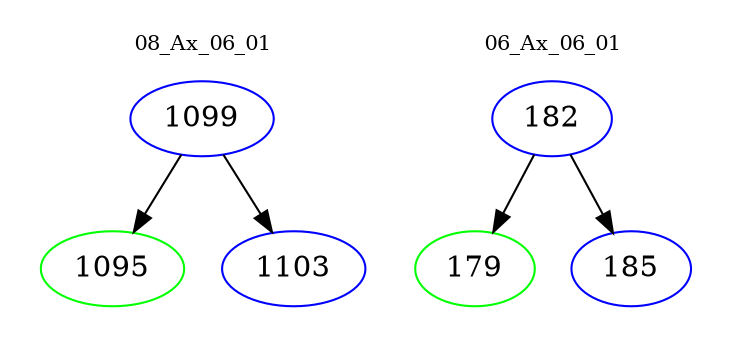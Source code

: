 digraph{
subgraph cluster_0 {
color = white
label = "08_Ax_06_01";
fontsize=10;
T0_1099 [label="1099", color="blue"]
T0_1099 -> T0_1095 [color="black"]
T0_1095 [label="1095", color="green"]
T0_1099 -> T0_1103 [color="black"]
T0_1103 [label="1103", color="blue"]
}
subgraph cluster_1 {
color = white
label = "06_Ax_06_01";
fontsize=10;
T1_182 [label="182", color="blue"]
T1_182 -> T1_179 [color="black"]
T1_179 [label="179", color="green"]
T1_182 -> T1_185 [color="black"]
T1_185 [label="185", color="blue"]
}
}
